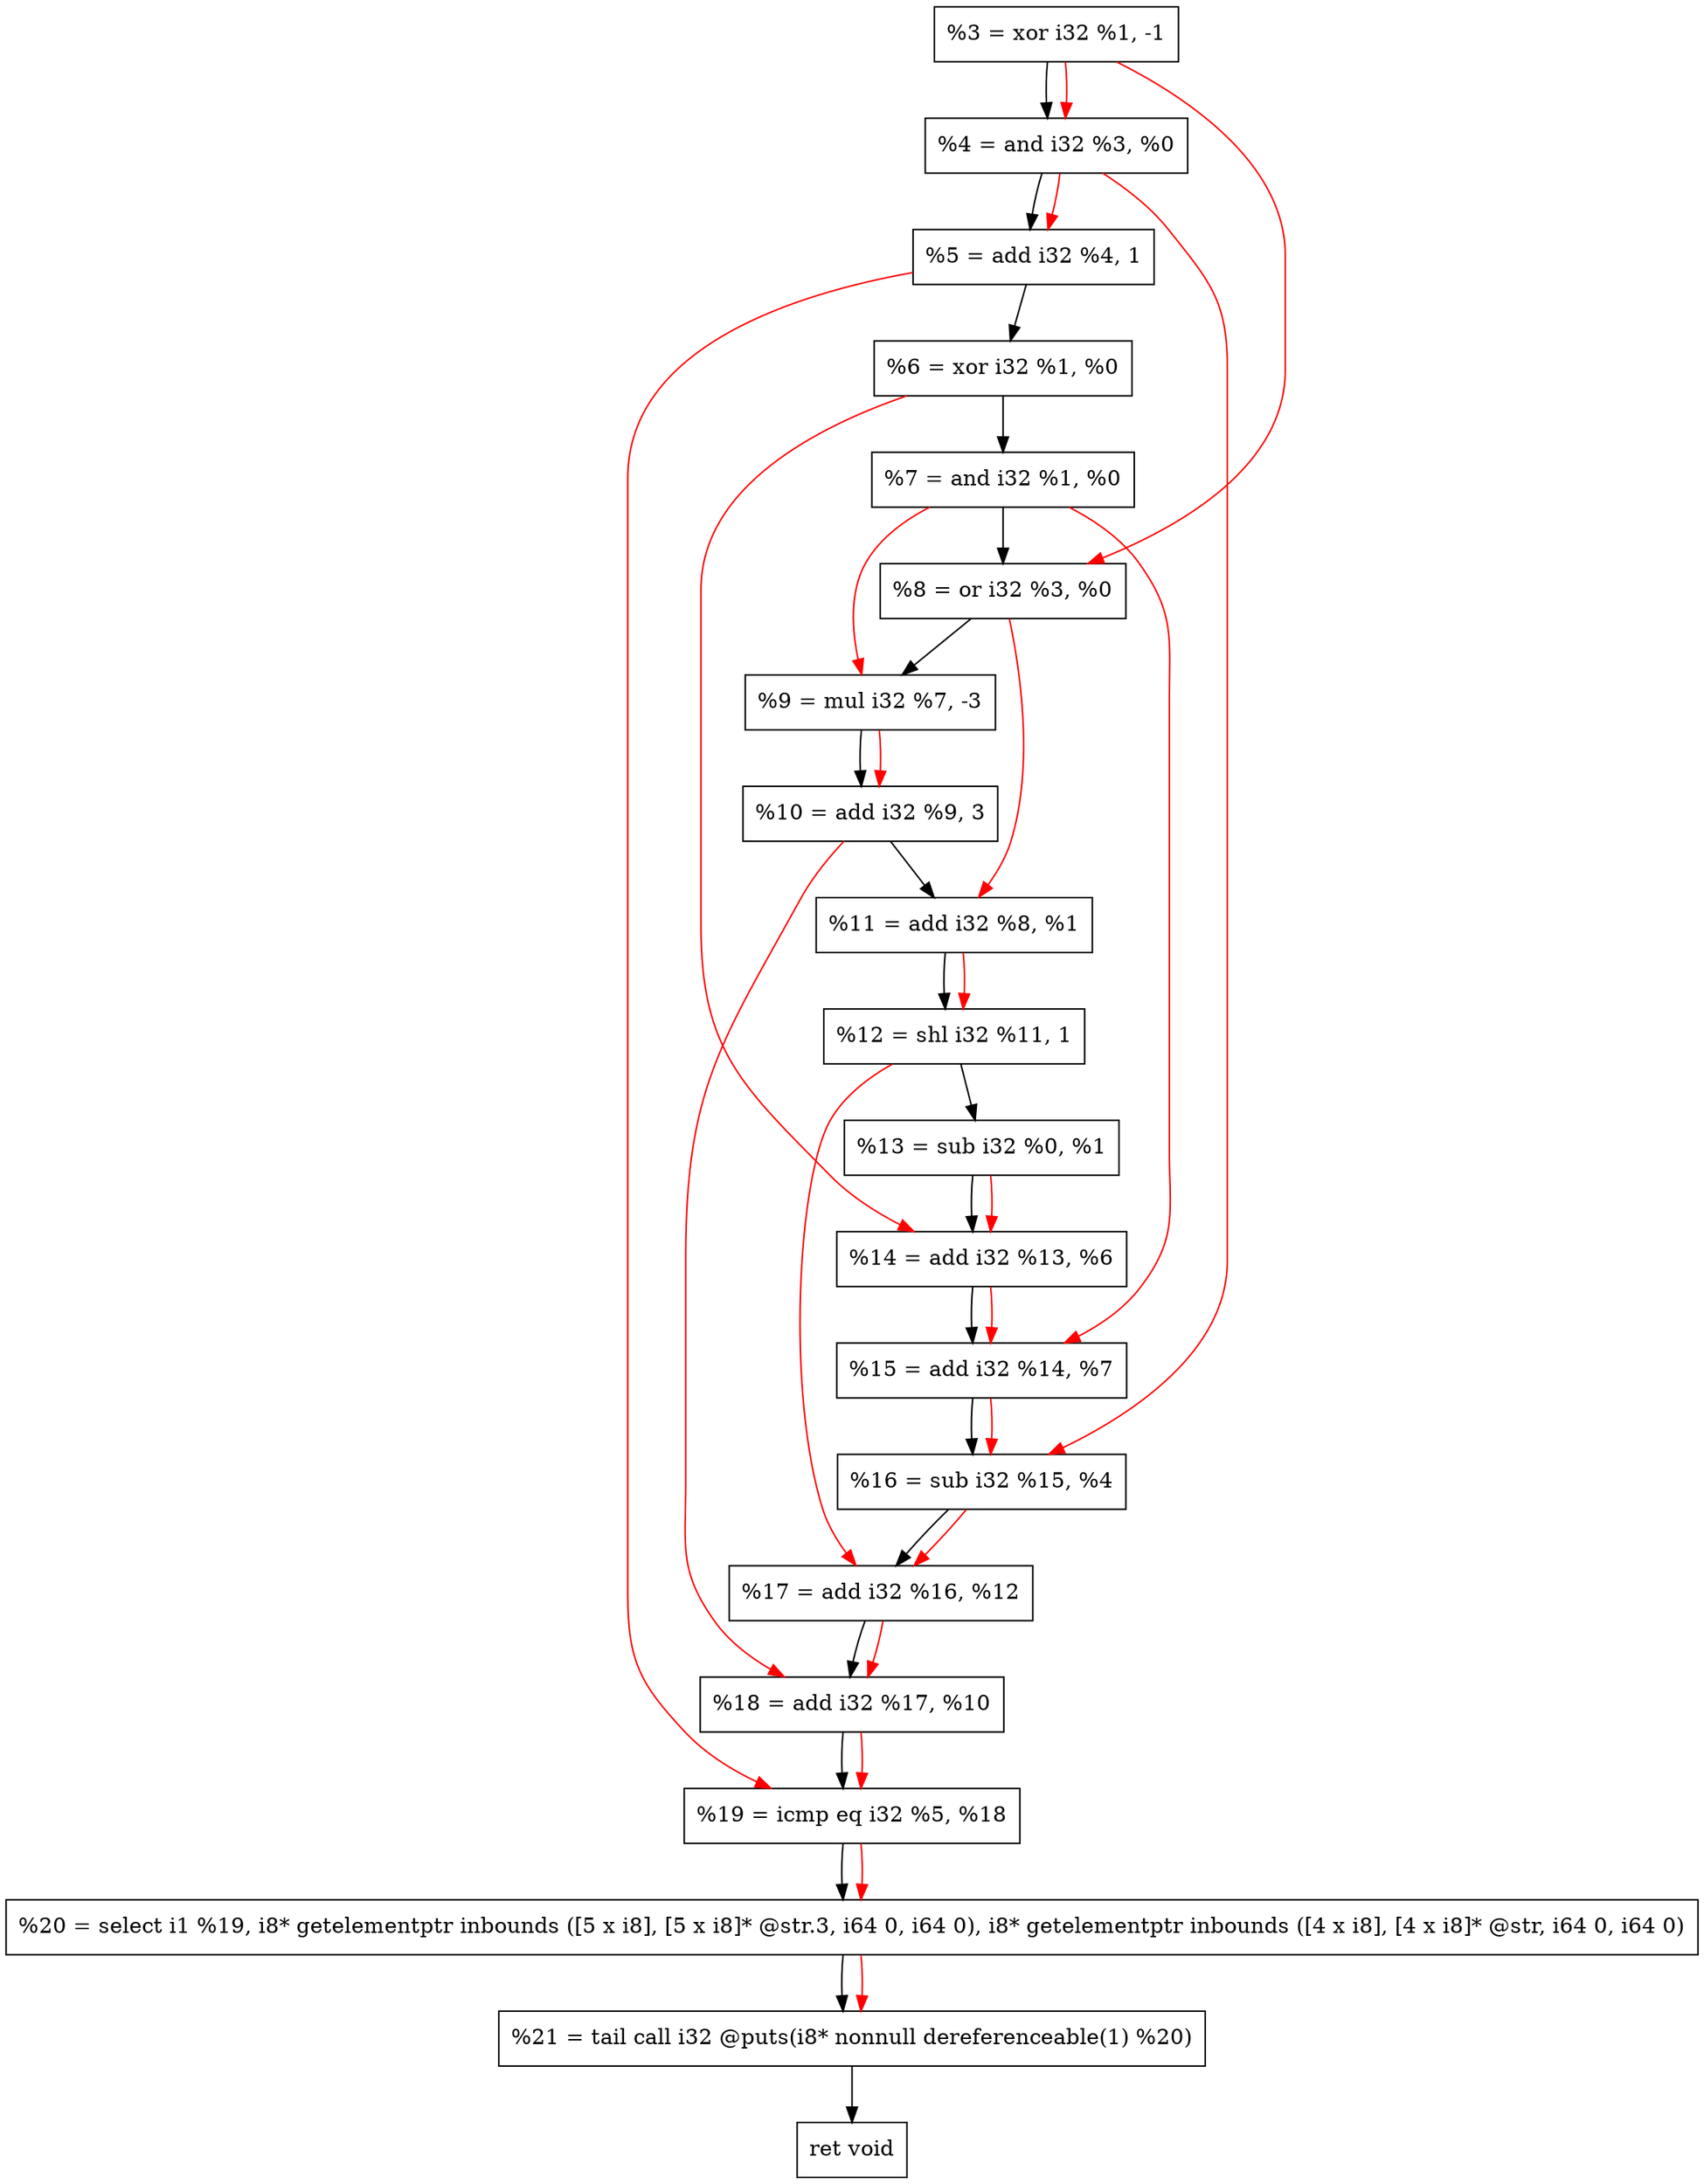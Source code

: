 digraph "DFG for'crackme' function" {
	Node0xa30a30[shape=record, label="  %3 = xor i32 %1, -1"];
	Node0xa30aa0[shape=record, label="  %4 = and i32 %3, %0"];
	Node0xa30b60[shape=record, label="  %5 = add i32 %4, 1"];
	Node0xa30bd0[shape=record, label="  %6 = xor i32 %1, %0"];
	Node0xa30c40[shape=record, label="  %7 = and i32 %1, %0"];
	Node0xa30cb0[shape=record, label="  %8 = or i32 %3, %0"];
	Node0xa30d50[shape=record, label="  %9 = mul i32 %7, -3"];
	Node0xa30df0[shape=record, label="  %10 = add i32 %9, 3"];
	Node0xa30e60[shape=record, label="  %11 = add i32 %8, %1"];
	Node0xa30ed0[shape=record, label="  %12 = shl i32 %11, 1"];
	Node0xa30f40[shape=record, label="  %13 = sub i32 %0, %1"];
	Node0xa30fb0[shape=record, label="  %14 = add i32 %13, %6"];
	Node0xa31020[shape=record, label="  %15 = add i32 %14, %7"];
	Node0xa31090[shape=record, label="  %16 = sub i32 %15, %4"];
	Node0xa31100[shape=record, label="  %17 = add i32 %16, %12"];
	Node0xa31170[shape=record, label="  %18 = add i32 %17, %10"];
	Node0xa311e0[shape=record, label="  %19 = icmp eq i32 %5, %18"];
	Node0x9d1268[shape=record, label="  %20 = select i1 %19, i8* getelementptr inbounds ([5 x i8], [5 x i8]* @str.3, i64 0, i64 0), i8* getelementptr inbounds ([4 x i8], [4 x i8]* @str, i64 0, i64 0)"];
	Node0xa31680[shape=record, label="  %21 = tail call i32 @puts(i8* nonnull dereferenceable(1) %20)"];
	Node0xa316d0[shape=record, label="  ret void"];
	Node0xa30a30 -> Node0xa30aa0;
	Node0xa30aa0 -> Node0xa30b60;
	Node0xa30b60 -> Node0xa30bd0;
	Node0xa30bd0 -> Node0xa30c40;
	Node0xa30c40 -> Node0xa30cb0;
	Node0xa30cb0 -> Node0xa30d50;
	Node0xa30d50 -> Node0xa30df0;
	Node0xa30df0 -> Node0xa30e60;
	Node0xa30e60 -> Node0xa30ed0;
	Node0xa30ed0 -> Node0xa30f40;
	Node0xa30f40 -> Node0xa30fb0;
	Node0xa30fb0 -> Node0xa31020;
	Node0xa31020 -> Node0xa31090;
	Node0xa31090 -> Node0xa31100;
	Node0xa31100 -> Node0xa31170;
	Node0xa31170 -> Node0xa311e0;
	Node0xa311e0 -> Node0x9d1268;
	Node0x9d1268 -> Node0xa31680;
	Node0xa31680 -> Node0xa316d0;
edge [color=red]
	Node0xa30a30 -> Node0xa30aa0;
	Node0xa30aa0 -> Node0xa30b60;
	Node0xa30a30 -> Node0xa30cb0;
	Node0xa30c40 -> Node0xa30d50;
	Node0xa30d50 -> Node0xa30df0;
	Node0xa30cb0 -> Node0xa30e60;
	Node0xa30e60 -> Node0xa30ed0;
	Node0xa30f40 -> Node0xa30fb0;
	Node0xa30bd0 -> Node0xa30fb0;
	Node0xa30fb0 -> Node0xa31020;
	Node0xa30c40 -> Node0xa31020;
	Node0xa31020 -> Node0xa31090;
	Node0xa30aa0 -> Node0xa31090;
	Node0xa31090 -> Node0xa31100;
	Node0xa30ed0 -> Node0xa31100;
	Node0xa31100 -> Node0xa31170;
	Node0xa30df0 -> Node0xa31170;
	Node0xa30b60 -> Node0xa311e0;
	Node0xa31170 -> Node0xa311e0;
	Node0xa311e0 -> Node0x9d1268;
	Node0x9d1268 -> Node0xa31680;
}
